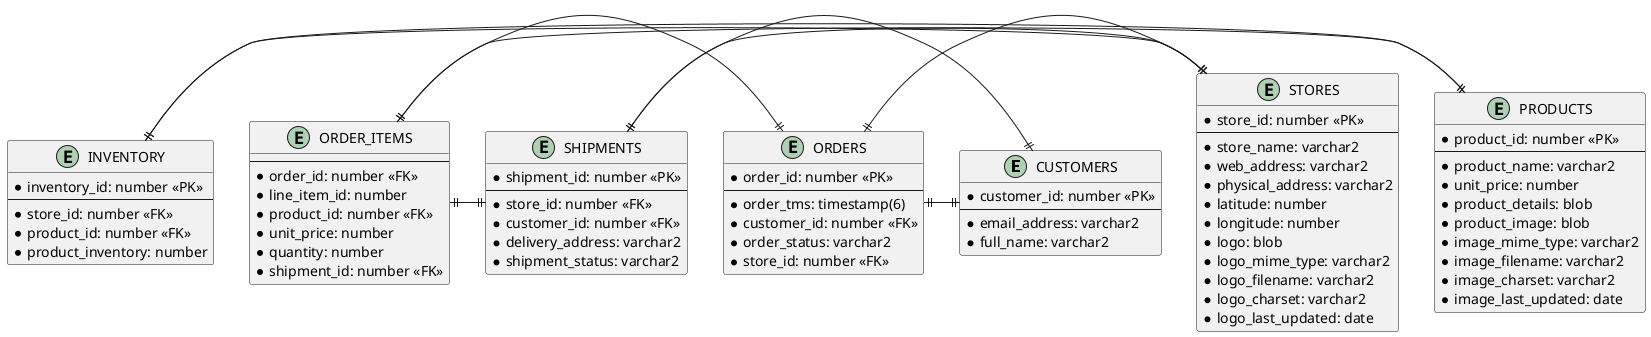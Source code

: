 @startuml
entity CUSTOMERS {
    * customer_id: number <<PK>>
    --
    * email_address: varchar2
    * full_name: varchar2
}
entity INVENTORY {
    * inventory_id: number <<PK>>
    --
    * store_id: number <<FK>>
    * product_id: number <<FK>>
    * product_inventory: number
}
entity ORDERS {
    * order_id: number <<PK>>
    --
    * order_tms: timestamp(6)
    * customer_id: number <<FK>>
    * order_status: varchar2
    * store_id: number <<FK>>
}
entity ORDER_ITEMS {
    --
    * order_id: number <<FK>>
    * line_item_id: number
    * product_id: number <<FK>>
    * unit_price: number
    * quantity: number
    * shipment_id: number <<FK>>
}
entity PRODUCTS {
    * product_id: number <<PK>>
    --
    * product_name: varchar2
    * unit_price: number
    * product_details: blob
    * product_image: blob
    * image_mime_type: varchar2
    * image_filename: varchar2
    * image_charset: varchar2
    * image_last_updated: date
}
entity SHIPMENTS {
    * shipment_id: number <<PK>>
    --
    * store_id: number <<FK>>
    * customer_id: number <<FK>>
    * delivery_address: varchar2
    * shipment_status: varchar2
}
entity STORES {
    * store_id: number <<PK>>
    --
    * store_name: varchar2
    * web_address: varchar2
    * physical_address: varchar2
    * latitude: number
    * longitude: number
    * logo: blob
    * logo_mime_type: varchar2
    * logo_filename: varchar2
    * logo_charset: varchar2
    * logo_last_updated: date
}
INVENTORY ||-|| STORES
INVENTORY ||-|| PRODUCTS
ORDERS ||-|| CUSTOMERS
ORDERS ||-|| STORES
ORDER_ITEMS ||-|| ORDERS
ORDER_ITEMS ||-|| PRODUCTS
ORDER_ITEMS ||-|| SHIPMENTS
SHIPMENTS ||-|| STORES
SHIPMENTS ||-|| CUSTOMERS
@enduml